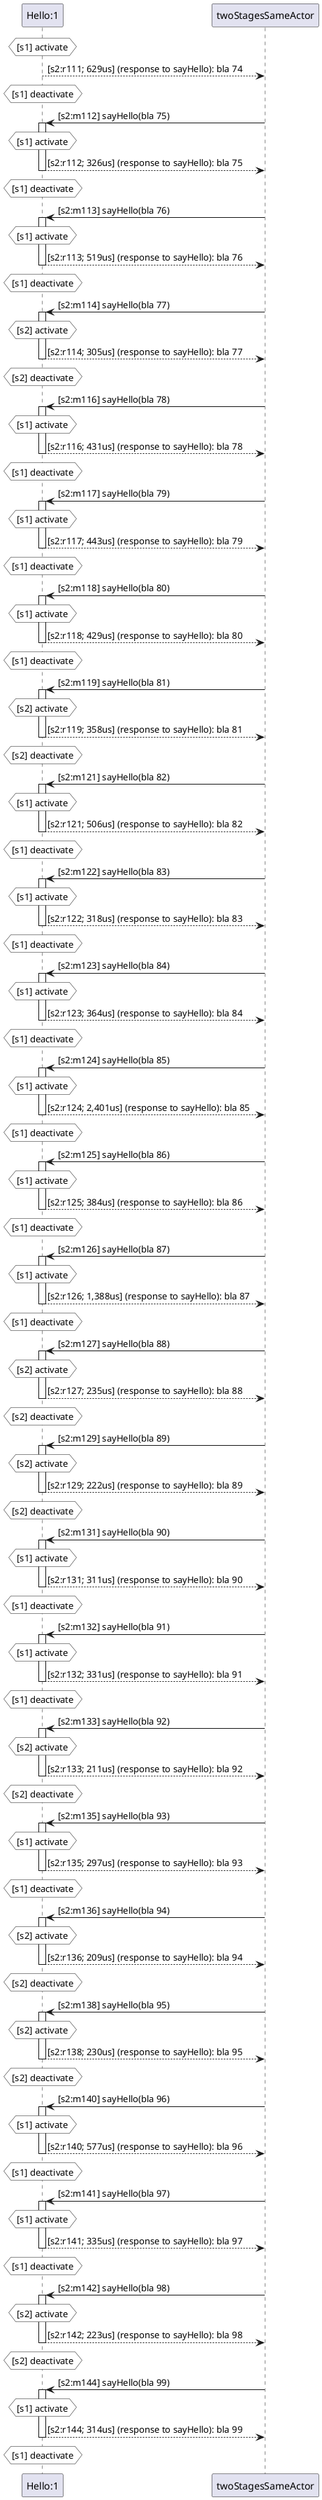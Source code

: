 @startuml
hnote over "Hello:1" #white : [s1] activate
"Hello:1" --> "twoStagesSameActor" : [s2:r111; 629us] (response to sayHello): bla 74
deactivate "Hello:1"
hnote over "Hello:1" #white : [s1] deactivate
"twoStagesSameActor" -> "Hello:1" : [s2:m112] sayHello(bla 75)
activate "Hello:1"
hnote over "Hello:1" #white : [s1] activate
"Hello:1" --> "twoStagesSameActor" : [s2:r112; 326us] (response to sayHello): bla 75
deactivate "Hello:1"
hnote over "Hello:1" #white : [s1] deactivate
"twoStagesSameActor" -> "Hello:1" : [s2:m113] sayHello(bla 76)
activate "Hello:1"
hnote over "Hello:1" #white : [s1] activate
"Hello:1" --> "twoStagesSameActor" : [s2:r113; 519us] (response to sayHello): bla 76
deactivate "Hello:1"
hnote over "Hello:1" #white : [s1] deactivate
"twoStagesSameActor" -> "Hello:1" : [s2:m114] sayHello(bla 77)
activate "Hello:1"
hnote over "Hello:1" #white : [s2] activate
"Hello:1" --> "twoStagesSameActor" : [s2:r114; 305us] (response to sayHello): bla 77
deactivate "Hello:1"
hnote over "Hello:1" #white : [s2] deactivate
"twoStagesSameActor" -> "Hello:1" : [s2:m116] sayHello(bla 78)
activate "Hello:1"
hnote over "Hello:1" #white : [s1] activate
"Hello:1" --> "twoStagesSameActor" : [s2:r116; 431us] (response to sayHello): bla 78
deactivate "Hello:1"
hnote over "Hello:1" #white : [s1] deactivate
"twoStagesSameActor" -> "Hello:1" : [s2:m117] sayHello(bla 79)
activate "Hello:1"
hnote over "Hello:1" #white : [s1] activate
"Hello:1" --> "twoStagesSameActor" : [s2:r117; 443us] (response to sayHello): bla 79
deactivate "Hello:1"
hnote over "Hello:1" #white : [s1] deactivate
"twoStagesSameActor" -> "Hello:1" : [s2:m118] sayHello(bla 80)
activate "Hello:1"
hnote over "Hello:1" #white : [s1] activate
"Hello:1" --> "twoStagesSameActor" : [s2:r118; 429us] (response to sayHello): bla 80
deactivate "Hello:1"
hnote over "Hello:1" #white : [s1] deactivate
"twoStagesSameActor" -> "Hello:1" : [s2:m119] sayHello(bla 81)
activate "Hello:1"
hnote over "Hello:1" #white : [s2] activate
"Hello:1" --> "twoStagesSameActor" : [s2:r119; 358us] (response to sayHello): bla 81
deactivate "Hello:1"
hnote over "Hello:1" #white : [s2] deactivate
"twoStagesSameActor" -> "Hello:1" : [s2:m121] sayHello(bla 82)
activate "Hello:1"
hnote over "Hello:1" #white : [s1] activate
"Hello:1" --> "twoStagesSameActor" : [s2:r121; 506us] (response to sayHello): bla 82
deactivate "Hello:1"
hnote over "Hello:1" #white : [s1] deactivate
"twoStagesSameActor" -> "Hello:1" : [s2:m122] sayHello(bla 83)
activate "Hello:1"
hnote over "Hello:1" #white : [s1] activate
"Hello:1" --> "twoStagesSameActor" : [s2:r122; 318us] (response to sayHello): bla 83
deactivate "Hello:1"
hnote over "Hello:1" #white : [s1] deactivate
"twoStagesSameActor" -> "Hello:1" : [s2:m123] sayHello(bla 84)
activate "Hello:1"
hnote over "Hello:1" #white : [s1] activate
"Hello:1" --> "twoStagesSameActor" : [s2:r123; 364us] (response to sayHello): bla 84
deactivate "Hello:1"
hnote over "Hello:1" #white : [s1] deactivate
"twoStagesSameActor" -> "Hello:1" : [s2:m124] sayHello(bla 85)
activate "Hello:1"
hnote over "Hello:1" #white : [s1] activate
"Hello:1" --> "twoStagesSameActor" : [s2:r124; 2,401us] (response to sayHello): bla 85
deactivate "Hello:1"
hnote over "Hello:1" #white : [s1] deactivate
"twoStagesSameActor" -> "Hello:1" : [s2:m125] sayHello(bla 86)
activate "Hello:1"
hnote over "Hello:1" #white : [s1] activate
"Hello:1" --> "twoStagesSameActor" : [s2:r125; 384us] (response to sayHello): bla 86
deactivate "Hello:1"
hnote over "Hello:1" #white : [s1] deactivate
"twoStagesSameActor" -> "Hello:1" : [s2:m126] sayHello(bla 87)
activate "Hello:1"
hnote over "Hello:1" #white : [s1] activate
"Hello:1" --> "twoStagesSameActor" : [s2:r126; 1,388us] (response to sayHello): bla 87
deactivate "Hello:1"
hnote over "Hello:1" #white : [s1] deactivate
"twoStagesSameActor" -> "Hello:1" : [s2:m127] sayHello(bla 88)
activate "Hello:1"
hnote over "Hello:1" #white : [s2] activate
"Hello:1" --> "twoStagesSameActor" : [s2:r127; 235us] (response to sayHello): bla 88
deactivate "Hello:1"
hnote over "Hello:1" #white : [s2] deactivate
"twoStagesSameActor" -> "Hello:1" : [s2:m129] sayHello(bla 89)
activate "Hello:1"
hnote over "Hello:1" #white : [s2] activate
"Hello:1" --> "twoStagesSameActor" : [s2:r129; 222us] (response to sayHello): bla 89
deactivate "Hello:1"
hnote over "Hello:1" #white : [s2] deactivate
"twoStagesSameActor" -> "Hello:1" : [s2:m131] sayHello(bla 90)
activate "Hello:1"
hnote over "Hello:1" #white : [s1] activate
"Hello:1" --> "twoStagesSameActor" : [s2:r131; 311us] (response to sayHello): bla 90
deactivate "Hello:1"
hnote over "Hello:1" #white : [s1] deactivate
"twoStagesSameActor" -> "Hello:1" : [s2:m132] sayHello(bla 91)
activate "Hello:1"
hnote over "Hello:1" #white : [s1] activate
"Hello:1" --> "twoStagesSameActor" : [s2:r132; 331us] (response to sayHello): bla 91
deactivate "Hello:1"
hnote over "Hello:1" #white : [s1] deactivate
"twoStagesSameActor" -> "Hello:1" : [s2:m133] sayHello(bla 92)
activate "Hello:1"
hnote over "Hello:1" #white : [s2] activate
"Hello:1" --> "twoStagesSameActor" : [s2:r133; 211us] (response to sayHello): bla 92
deactivate "Hello:1"
hnote over "Hello:1" #white : [s2] deactivate
"twoStagesSameActor" -> "Hello:1" : [s2:m135] sayHello(bla 93)
activate "Hello:1"
hnote over "Hello:1" #white : [s1] activate
"Hello:1" --> "twoStagesSameActor" : [s2:r135; 297us] (response to sayHello): bla 93
deactivate "Hello:1"
hnote over "Hello:1" #white : [s1] deactivate
"twoStagesSameActor" -> "Hello:1" : [s2:m136] sayHello(bla 94)
activate "Hello:1"
hnote over "Hello:1" #white : [s2] activate
"Hello:1" --> "twoStagesSameActor" : [s2:r136; 209us] (response to sayHello): bla 94
deactivate "Hello:1"
hnote over "Hello:1" #white : [s2] deactivate
"twoStagesSameActor" -> "Hello:1" : [s2:m138] sayHello(bla 95)
activate "Hello:1"
hnote over "Hello:1" #white : [s2] activate
"Hello:1" --> "twoStagesSameActor" : [s2:r138; 230us] (response to sayHello): bla 95
deactivate "Hello:1"
hnote over "Hello:1" #white : [s2] deactivate
"twoStagesSameActor" -> "Hello:1" : [s2:m140] sayHello(bla 96)
activate "Hello:1"
hnote over "Hello:1" #white : [s1] activate
"Hello:1" --> "twoStagesSameActor" : [s2:r140; 577us] (response to sayHello): bla 96
deactivate "Hello:1"
hnote over "Hello:1" #white : [s1] deactivate
"twoStagesSameActor" -> "Hello:1" : [s2:m141] sayHello(bla 97)
activate "Hello:1"
hnote over "Hello:1" #white : [s1] activate
"Hello:1" --> "twoStagesSameActor" : [s2:r141; 335us] (response to sayHello): bla 97
deactivate "Hello:1"
hnote over "Hello:1" #white : [s1] deactivate
"twoStagesSameActor" -> "Hello:1" : [s2:m142] sayHello(bla 98)
activate "Hello:1"
hnote over "Hello:1" #white : [s2] activate
"Hello:1" --> "twoStagesSameActor" : [s2:r142; 223us] (response to sayHello): bla 98
deactivate "Hello:1"
hnote over "Hello:1" #white : [s2] deactivate
"twoStagesSameActor" -> "Hello:1" : [s2:m144] sayHello(bla 99)
activate "Hello:1"
hnote over "Hello:1" #white : [s1] activate
"Hello:1" --> "twoStagesSameActor" : [s2:r144; 314us] (response to sayHello): bla 99
deactivate "Hello:1"
hnote over "Hello:1" #white : [s1] deactivate
@enduml
